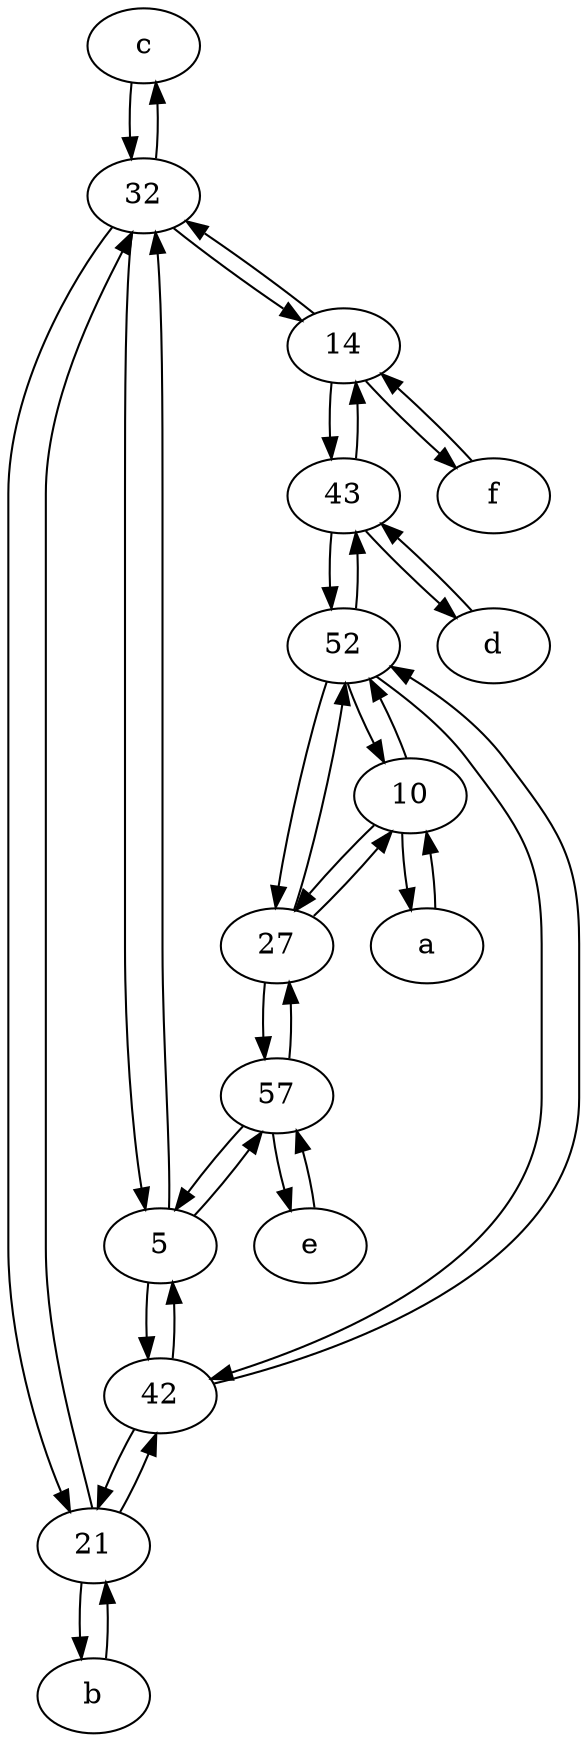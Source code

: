 digraph  {
	c [pos="20,10!"];
	32;
	5;
	a [pos="40,10!"];
	e [pos="30,50!"];
	21;
	b [pos="50,20!"];
	f [pos="15,45!"];
	10;
	42;
	27;
	d [pos="20,30!"];
	57;
	14;
	43;
	52;
	32 -> 14;
	32 -> 21;
	27 -> 52;
	d -> 43;
	5 -> 32;
	52 -> 42;
	14 -> f;
	5 -> 57;
	43 -> d;
	32 -> c;
	14 -> 43;
	21 -> b;
	b -> 21;
	52 -> 10;
	42 -> 21;
	42 -> 5;
	52 -> 43;
	57 -> e;
	32 -> 5;
	52 -> 27;
	42 -> 52;
	a -> 10;
	27 -> 57;
	10 -> 52;
	c -> 32;
	57 -> 27;
	57 -> 5;
	21 -> 42;
	5 -> 42;
	43 -> 14;
	10 -> 27;
	10 -> a;
	e -> 57;
	43 -> 52;
	21 -> 32;
	f -> 14;
	14 -> 32;
	27 -> 10;

	}